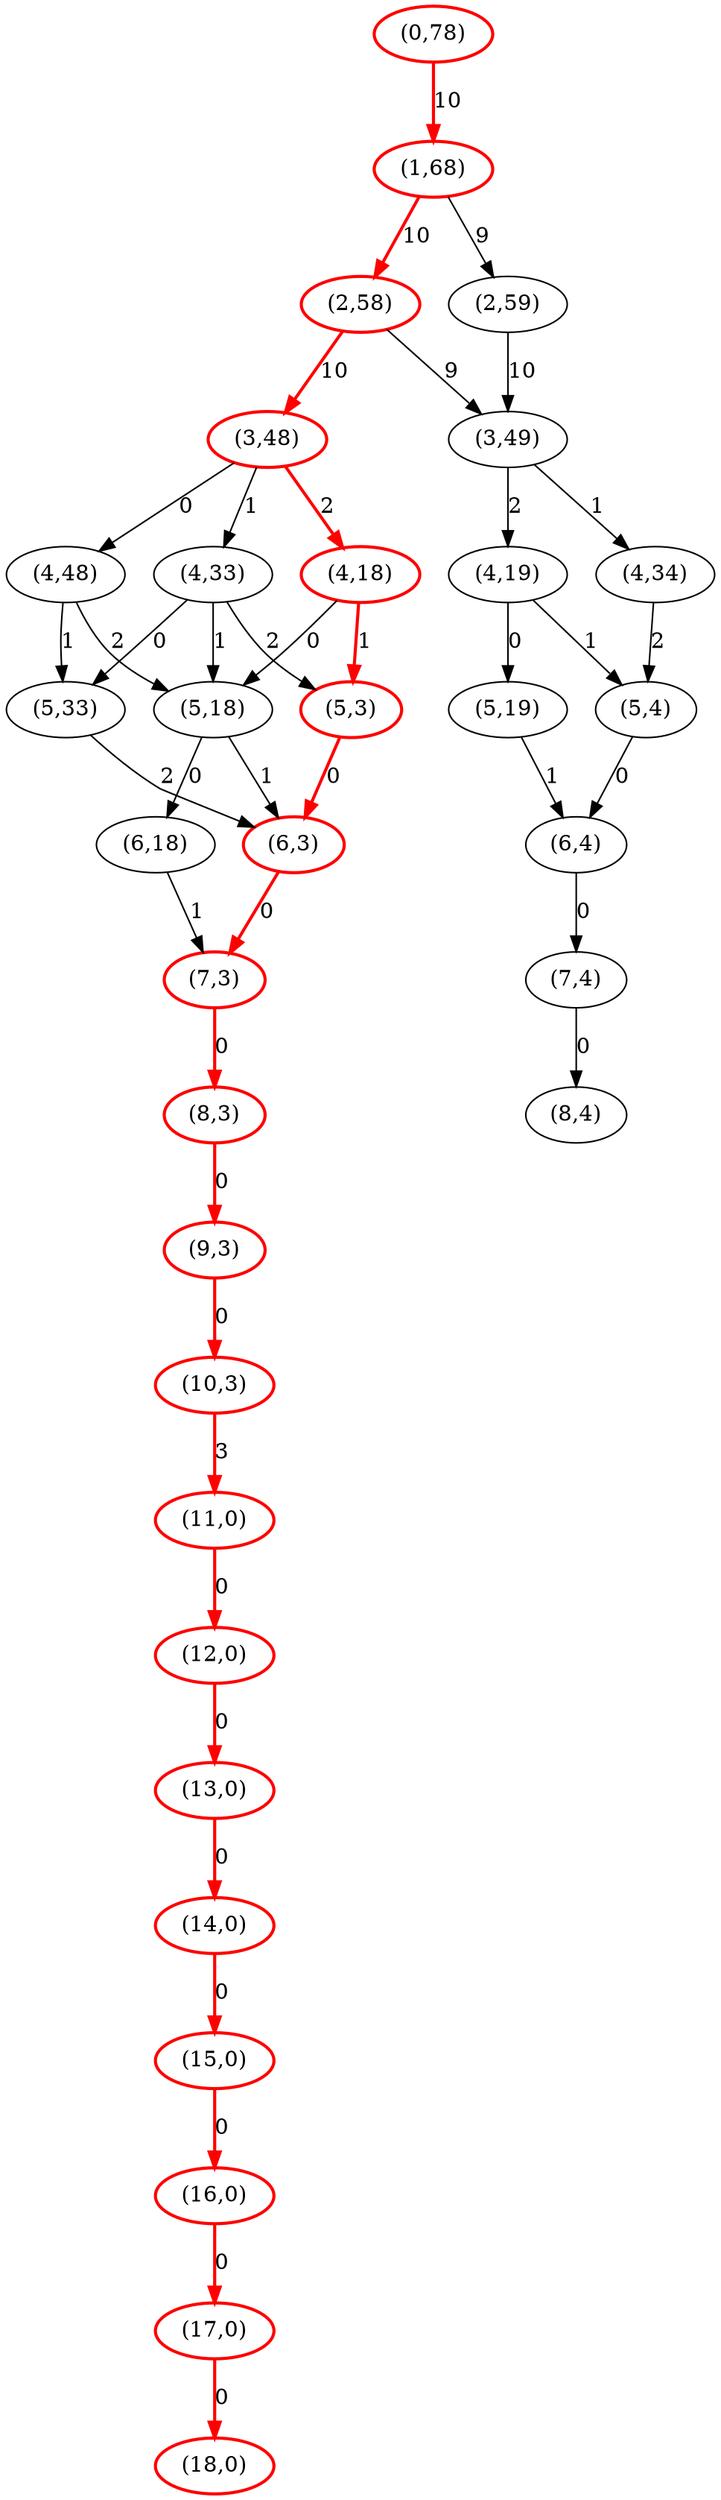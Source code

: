 strict digraph G {
  1 [ color="red" style="bold" label="(17,0)" ];
  2 [ color="red" style="bold" label="(18,0)" ];
  3 [ color="red" style="bold" label="(16,0)" ];
  4 [ color="red" style="bold" label="(15,0)" ];
  5 [ color="red" style="bold" label="(14,0)" ];
  6 [ color="red" style="bold" label="(13,0)" ];
  7 [ color="red" style="bold" label="(12,0)" ];
  8 [ color="red" style="bold" label="(11,0)" ];
  9 [ color="red" style="bold" label="(10,3)" ];
  10 [ color="red" style="bold" label="(9,3)" ];
  11 [ color="red" style="bold" label="(8,3)" ];
  12 [ color="red" style="bold" label="(7,3)" ];
  13 [ color="red" style="bold" label="(6,3)" ];
  14 [ color="red" style="bold" label="(5,3)" ];
  15 [ color="red" style="bold" label="(4,18)" ];
  16 [ style="solid" label="(5,18)" ];
  17 [ style="solid" label="(6,18)" ];
  18 [ color="red" style="bold" label="(3,48)" ];
  19 [ style="solid" label="(4,33)" ];
  20 [ style="solid" label="(5,33)" ];
  21 [ style="solid" label="(4,48)" ];
  22 [ color="red" style="bold" label="(2,58)" ];
  23 [ style="solid" label="(7,4)" ];
  24 [ style="solid" label="(8,4)" ];
  25 [ style="solid" label="(6,4)" ];
  26 [ style="solid" label="(5,4)" ];
  27 [ style="solid" label="(4,19)" ];
  28 [ style="solid" label="(5,19)" ];
  29 [ style="solid" label="(3,49)" ];
  30 [ style="solid" label="(4,34)" ];
  31 [ color="red" style="bold" label="(1,68)" ];
  32 [ style="solid" label="(2,59)" ];
  33 [ color="red" style="bold" label="(0,78)" ];
  1 -> 2 [ color="red" style="bold" label="0" ];
  3 -> 1 [ color="red" style="bold" label="0" ];
  4 -> 3 [ color="red" style="bold" label="0" ];
  5 -> 4 [ color="red" style="bold" label="0" ];
  6 -> 5 [ color="red" style="bold" label="0" ];
  7 -> 6 [ color="red" style="bold" label="0" ];
  8 -> 7 [ color="red" style="bold" label="0" ];
  9 -> 8 [ color="red" style="bold" label="3" ];
  10 -> 9 [ color="red" style="bold" label="0" ];
  11 -> 10 [ color="red" style="bold" label="0" ];
  12 -> 11 [ color="red" style="bold" label="0" ];
  13 -> 12 [ color="red" style="bold" label="0" ];
  14 -> 13 [ color="red" style="bold" label="0" ];
  15 -> 14 [ color="red" style="bold" label="1" ];
  16 -> 13 [ style="solid" label="1" ];
  17 -> 12 [ style="solid" label="1" ];
  16 -> 17 [ style="solid" label="0" ];
  15 -> 16 [ style="solid" label="0" ];
  18 -> 15 [ color="red" style="bold" label="2" ];
  19 -> 14 [ style="solid" label="2" ];
  19 -> 16 [ style="solid" label="1" ];
  20 -> 13 [ style="solid" label="2" ];
  19 -> 20 [ style="solid" label="0" ];
  18 -> 19 [ style="solid" label="1" ];
  21 -> 16 [ style="solid" label="2" ];
  21 -> 20 [ style="solid" label="1" ];
  18 -> 21 [ style="solid" label="0" ];
  22 -> 18 [ color="red" style="bold" label="10" ];
  23 -> 24 [ style="solid" label="0" ];
  25 -> 23 [ style="solid" label="0" ];
  26 -> 25 [ style="solid" label="0" ];
  27 -> 26 [ style="solid" label="1" ];
  28 -> 25 [ style="solid" label="1" ];
  27 -> 28 [ style="solid" label="0" ];
  29 -> 27 [ style="solid" label="2" ];
  30 -> 26 [ style="solid" label="2" ];
  29 -> 30 [ style="solid" label="1" ];
  22 -> 29 [ style="solid" label="9" ];
  31 -> 22 [ color="red" style="bold" label="10" ];
  32 -> 29 [ style="solid" label="10" ];
  31 -> 32 [ style="solid" label="9" ];
  33 -> 31 [ color="red" style="bold" label="10" ];
}

